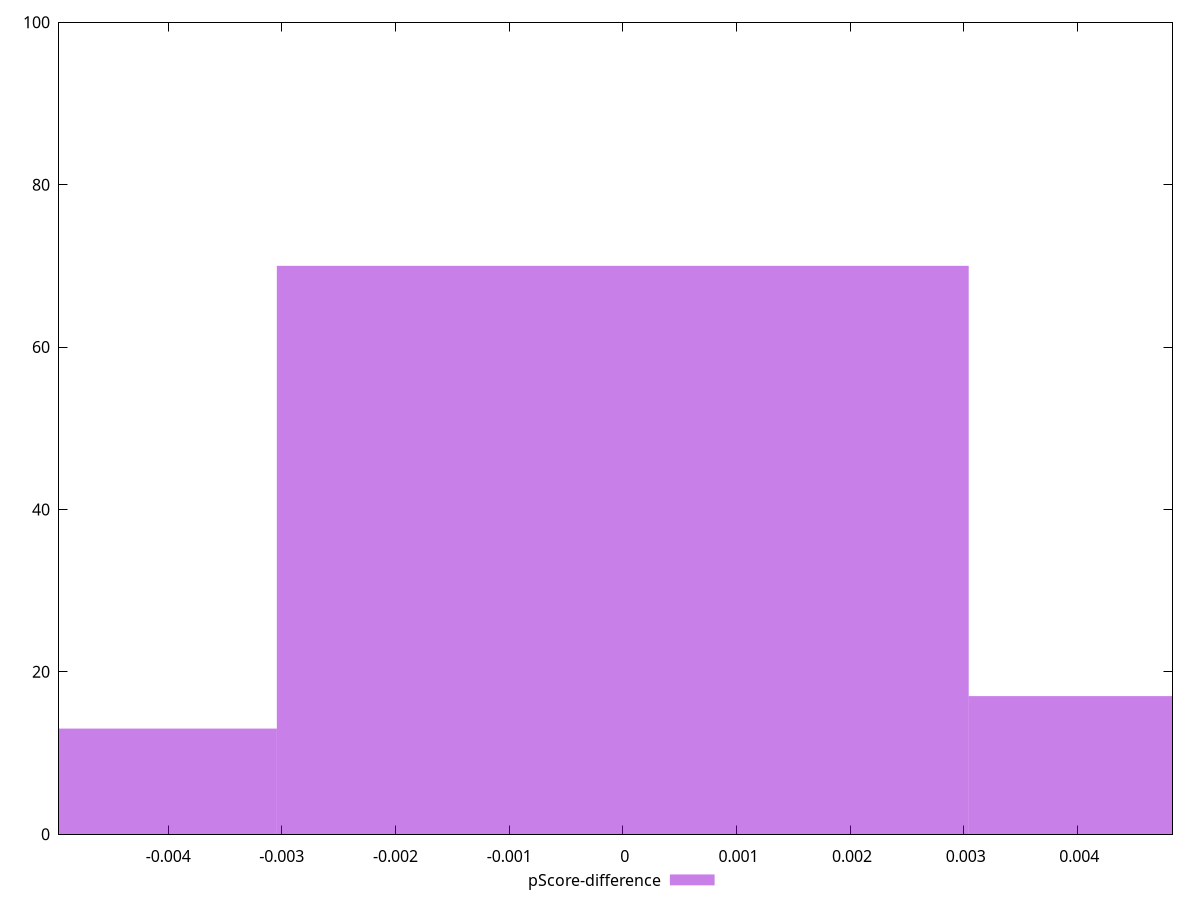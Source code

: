 reset

$pScoreDifference <<EOF
0 70
0.006088167340531637 17
-0.006088167340531637 13
EOF

set key outside below
set boxwidth 0.006088167340531637
set xrange [-0.0049608632240882855:0.00483725991931705]
set yrange [0:100]
set trange [0:100]
set style fill transparent solid 0.5 noborder
set terminal svg size 640, 490 enhanced background rgb 'white'
set output "reports/report_00028_2021-02-24T12-49-42.674Z/first-contentful-paint/samples/music/pScore-difference/histogram.svg"

plot $pScoreDifference title "pScore-difference" with boxes

reset
